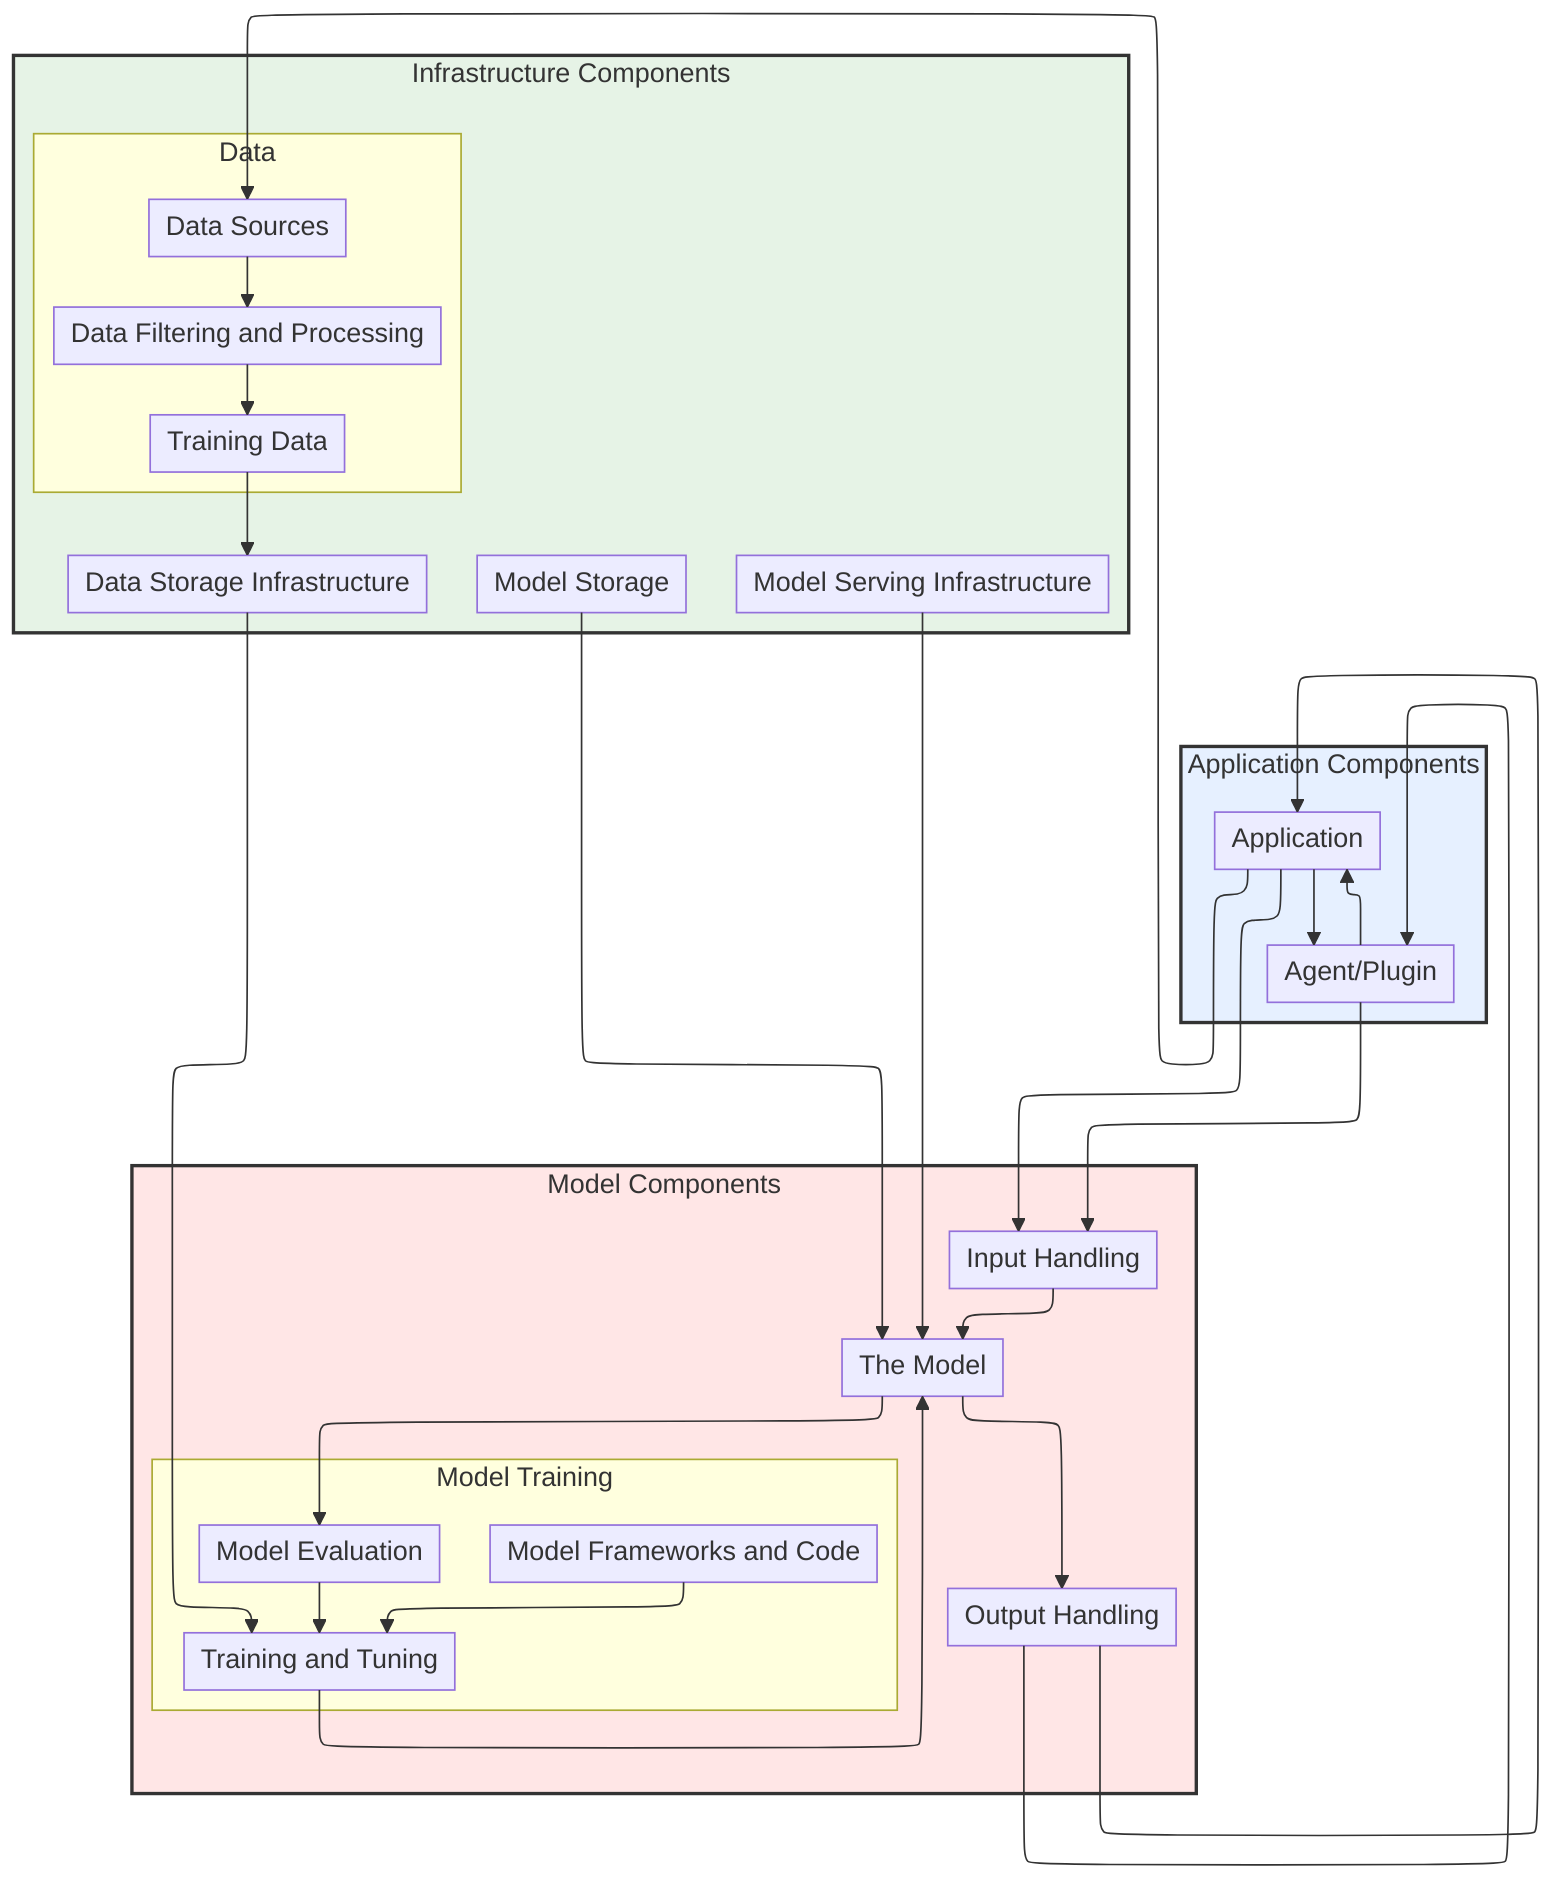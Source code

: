 ---
config:
  layout: elk
  elk:
    mergeEdges: False
    nodePlacementStrategy: BRANDES_KOEPF
---

graph TD
   %%{init: {'flowchart': {'nodeSpacing': 25, 'rankSpacing': 30, 'padding': 5, 'wrappingWidth': 250}}}%%
    classDef hidden display: none;
    classDef allControl stroke:#4285f4,stroke-width:2px,stroke-dasharray: 5 5

    subgraph componentsInfrastructure ["Infrastructure Components"]
        componentDataStorage[Data Storage Infrastructure]
        componentModelServing[Model Serving Infrastructure]
        componentModelStorage[Model Storage]
        subgraph componentsData ["Data"]
            componentDataFilteringAndProcessing[Data Filtering and Processing]
            componentDataSources[Data Sources]
            componentTrainingData[Training Data]
        end
    end

    subgraph componentsModel ["Model Components"]
        componentInputHandling[Input Handling]
        componentOutputHandling[Output Handling]
        componentTheModel[The Model]
        subgraph componentsModelTraining ["Model Training"]
            componentModelEvaluation[Model Evaluation]
            componentModelFrameworksAndCode[Model Frameworks and Code]
            componentModelTrainingTuning[Training and Tuning]
        end
    end

    subgraph componentsApplication ["Application Components"]
        componentAgentPlugin[Agent/Plugin]
        componentApplication[Application]
    end


    componentDataSources --> componentDataFilteringAndProcessing
    componentDataFilteringAndProcessing --> componentTrainingData
    componentTrainingData --> componentDataStorage
    componentDataStorage --> componentModelTrainingTuning
    componentModelFrameworksAndCode --> componentModelTrainingTuning
    componentModelEvaluation --> componentModelTrainingTuning
    componentModelTrainingTuning --> componentTheModel
    componentModelStorage --> componentTheModel
    componentModelServing --> componentTheModel
    componentTheModel --> componentOutputHandling
    componentTheModel --> componentModelEvaluation
    componentInputHandling --> componentTheModel
    componentOutputHandling --> componentApplication
    componentOutputHandling --> componentAgentPlugin
    componentApplication --> componentInputHandling
    componentApplication --> componentAgentPlugin
    componentApplication --> componentDataSources
    componentAgentPlugin --> componentInputHandling
    componentAgentPlugin --> componentApplication

%% Node style definitions
    style componentsInfrastructure fill:#e6f3e6,stroke:#333333,stroke-width:2px
    style componentsApplication fill:#e6f0ff,stroke:#333333,stroke-width:2px
    style componentsModel fill:#ffe6e6,stroke:#333333,stroke-width:2px